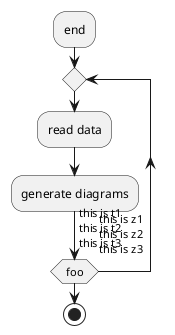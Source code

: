 {
  "sha1": "q887msa1nzz0fwnjmv7rnqztbsnyiz9",
  "insertion": {
    "when": "2024-06-04T17:28:43.513Z",
    "url": "https://forum.plantuml.net/15606/activity-arrow-label-overlap-on-some-activity-diagram",
    "user": "plantuml@gmail.com"
  }
}
@startuml
!t="this is t1\nthis is t2\nthis is t3\n"
!z="this is z1\nthis is z2\nthis is z3\n"

:end;
repeat
  :read data;
  :generate diagrams;
->t;
repeat while (foo) is (z)
stop
@enduml
